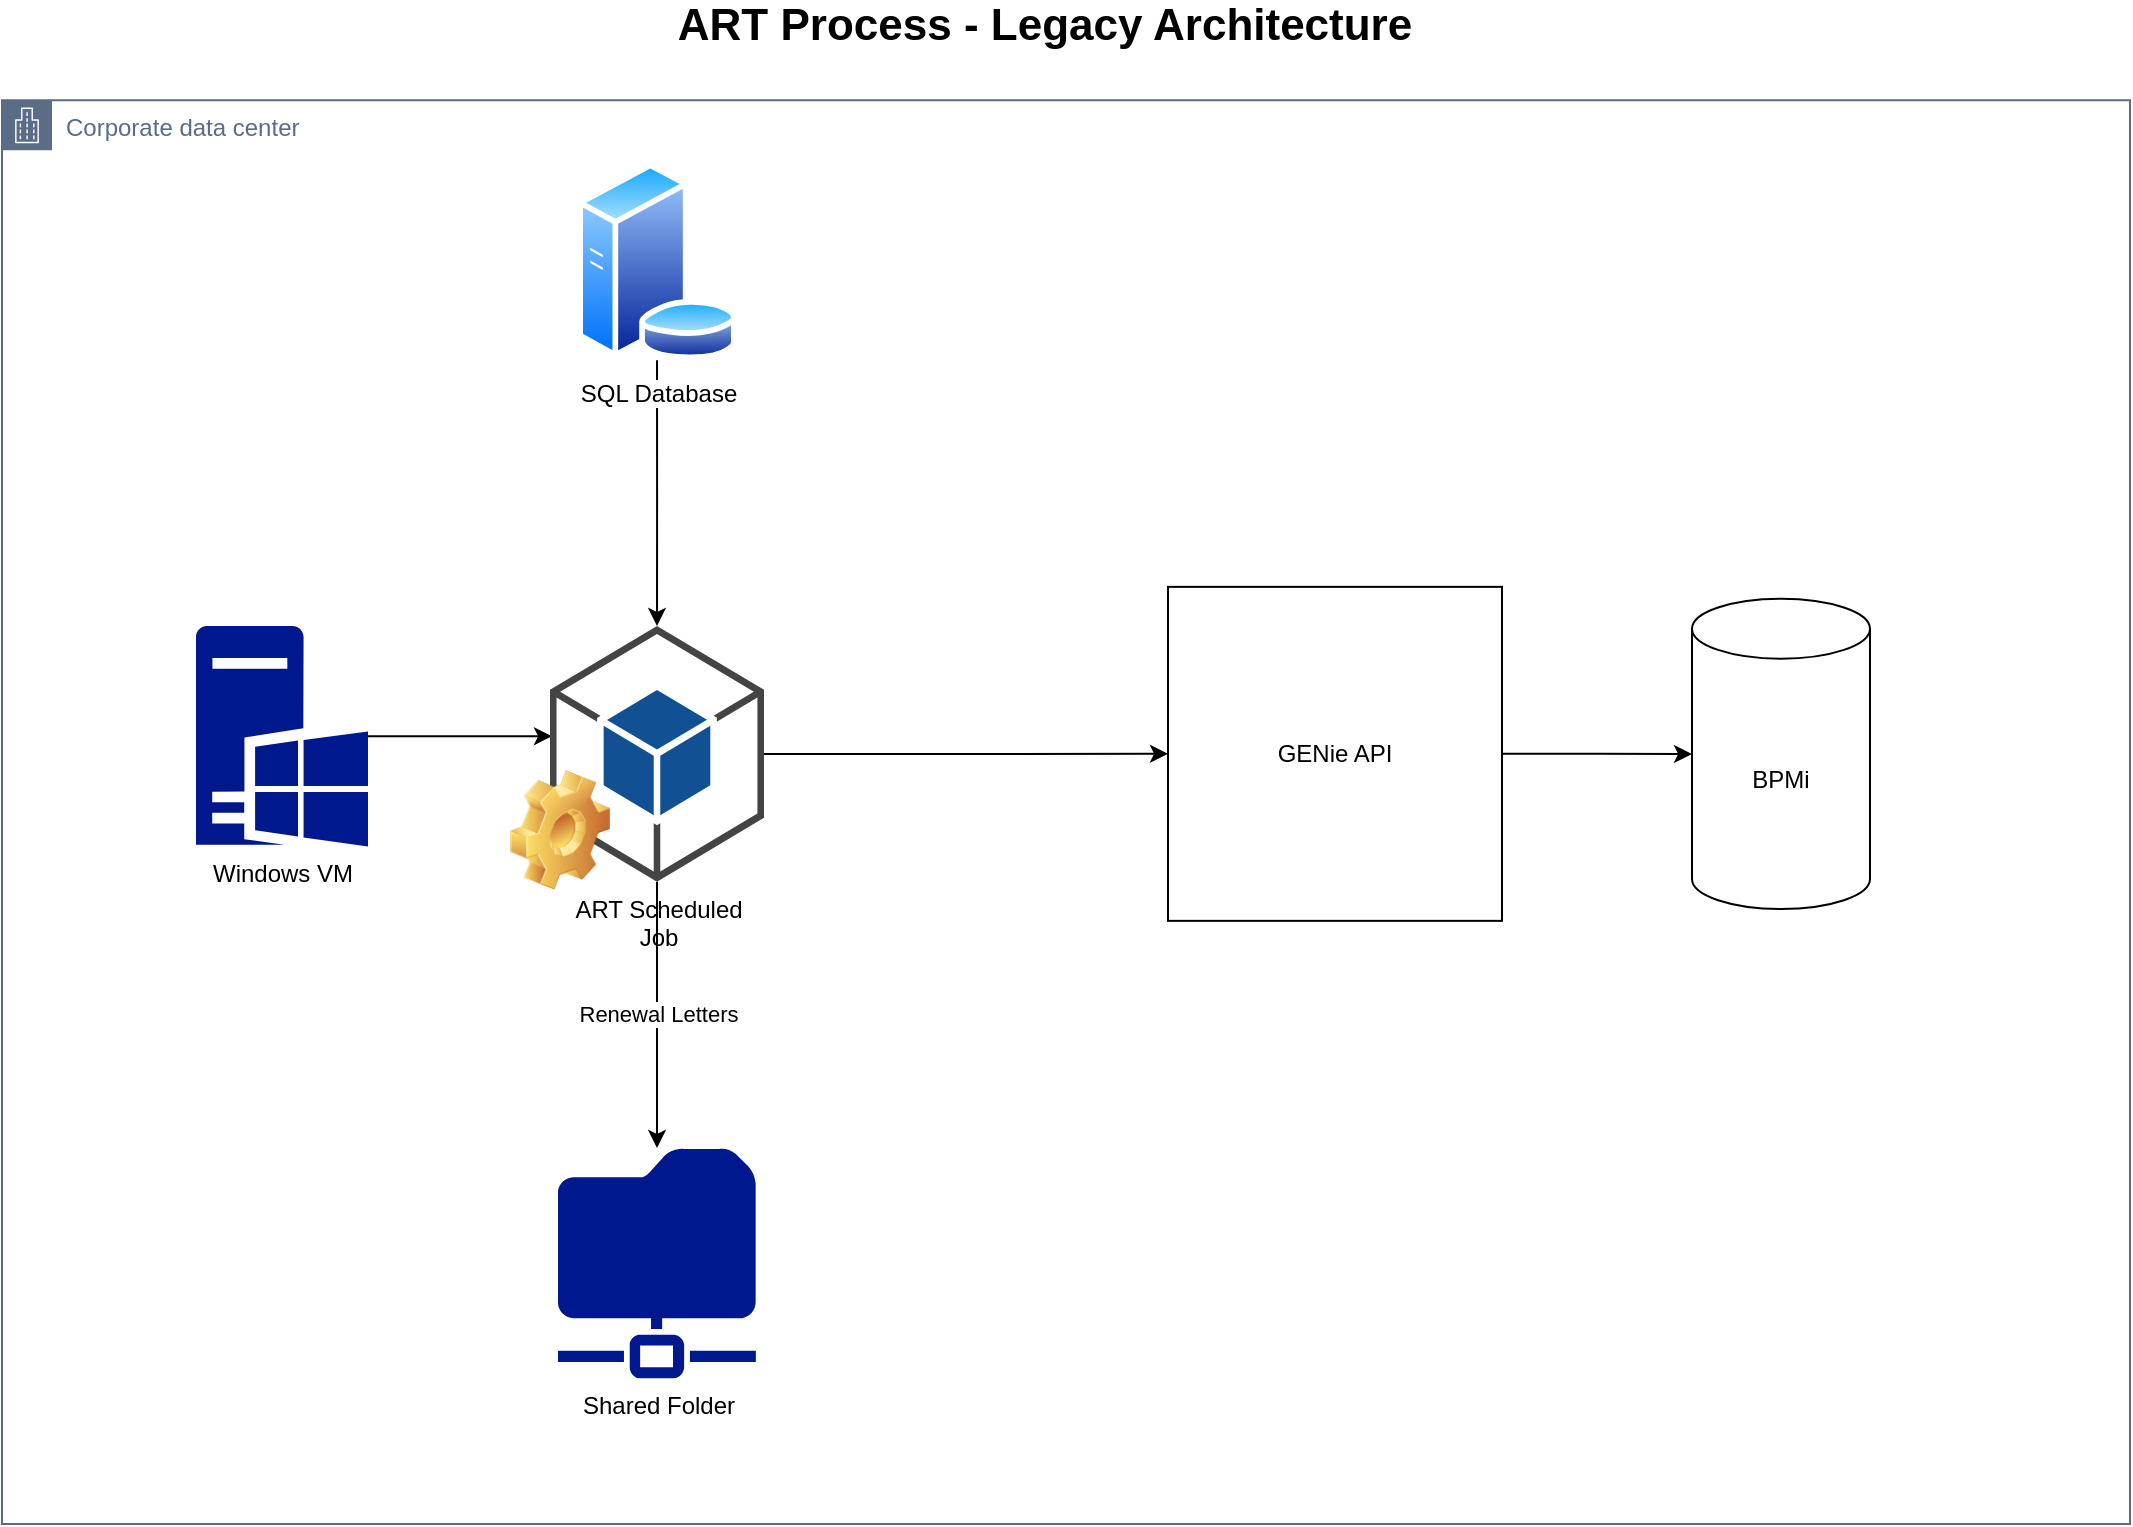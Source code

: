 <mxfile version="20.0.3" type="github">
  <diagram id="rcHD5uTQSCNYS3-sTs--" name="Page-1">
    <mxGraphModel dx="1038" dy="499" grid="0" gridSize="10" guides="1" tooltips="1" connect="1" arrows="1" fold="1" page="1" pageScale="1" pageWidth="1169" pageHeight="827" math="0" shadow="0">
      <root>
        <mxCell id="0" />
        <mxCell id="1" parent="0" />
        <mxCell id="2E6pCZSPjPpuu23mWzGu-21" value="" style="group" parent="1" vertex="1" connectable="0">
          <mxGeometry x="58" y="17" width="1064" height="760" as="geometry" />
        </mxCell>
        <mxCell id="2E6pCZSPjPpuu23mWzGu-7" value="" style="edgeStyle=orthogonalEdgeStyle;rounded=0;orthogonalLoop=1;jettySize=auto;html=1;" parent="2E6pCZSPjPpuu23mWzGu-21" source="2E6pCZSPjPpuu23mWzGu-4" edge="1">
          <mxGeometry relative="1" as="geometry">
            <mxPoint x="275" y="366.067" as="targetPoint" />
          </mxGeometry>
        </mxCell>
        <mxCell id="2E6pCZSPjPpuu23mWzGu-4" value="Windows VM" style="sketch=0;aspect=fixed;pointerEvents=1;shadow=0;dashed=0;html=1;strokeColor=none;labelPosition=center;verticalLabelPosition=bottom;verticalAlign=top;align=center;fillColor=#00188D;shape=mxgraph.mscae.enterprise.windows_server" parent="2E6pCZSPjPpuu23mWzGu-21" vertex="1">
          <mxGeometry x="97" y="311" width="86" height="110.26" as="geometry" />
        </mxCell>
        <mxCell id="SK8gz98vPubrYjhcEStJ-1" style="edgeStyle=orthogonalEdgeStyle;rounded=0;orthogonalLoop=1;jettySize=auto;html=1;" parent="2E6pCZSPjPpuu23mWzGu-21" source="2E6pCZSPjPpuu23mWzGu-8" target="2E6pCZSPjPpuu23mWzGu-9" edge="1">
          <mxGeometry relative="1" as="geometry" />
        </mxCell>
        <mxCell id="2E6pCZSPjPpuu23mWzGu-8" value="SQL Database" style="aspect=fixed;perimeter=ellipsePerimeter;html=1;align=center;shadow=0;dashed=0;spacingTop=3;image;image=img/lib/active_directory/database_server.svg;" parent="2E6pCZSPjPpuu23mWzGu-21" vertex="1">
          <mxGeometry x="286.85" y="79" width="81.31" height="99.16" as="geometry" />
        </mxCell>
        <mxCell id="2E6pCZSPjPpuu23mWzGu-9" value="ART Scheduled &lt;br&gt;Job" style="outlineConnect=0;dashed=0;verticalLabelPosition=bottom;verticalAlign=top;align=center;html=1;shape=mxgraph.aws3.android;fillColor=#115193;gradientColor=none;" parent="2E6pCZSPjPpuu23mWzGu-21" vertex="1">
          <mxGeometry x="274" y="311" width="107" height="127.87" as="geometry" />
        </mxCell>
        <mxCell id="2E6pCZSPjPpuu23mWzGu-11" value="Shared Folder" style="sketch=0;aspect=fixed;pointerEvents=1;shadow=0;dashed=0;html=1;strokeColor=none;labelPosition=center;verticalLabelPosition=bottom;verticalAlign=top;align=center;fillColor=#00188D;shape=mxgraph.mscae.enterprise.shared_folder" parent="2E6pCZSPjPpuu23mWzGu-21" vertex="1">
          <mxGeometry x="278" y="572" width="99" height="115.12" as="geometry" />
        </mxCell>
        <mxCell id="2E6pCZSPjPpuu23mWzGu-12" value="Renewal Letters" style="edgeStyle=orthogonalEdgeStyle;rounded=0;orthogonalLoop=1;jettySize=auto;html=1;" parent="2E6pCZSPjPpuu23mWzGu-21" source="2E6pCZSPjPpuu23mWzGu-9" target="2E6pCZSPjPpuu23mWzGu-11" edge="1">
          <mxGeometry relative="1" as="geometry" />
        </mxCell>
        <mxCell id="2E6pCZSPjPpuu23mWzGu-13" value="" style="shape=image;html=1;verticalLabelPosition=bottom;verticalAlign=top;imageAspect=0;image=img/clipart/Gear_128x128.png" parent="2E6pCZSPjPpuu23mWzGu-21" vertex="1">
          <mxGeometry x="254" y="383" width="50" height="60" as="geometry" />
        </mxCell>
        <mxCell id="SK8gz98vPubrYjhcEStJ-4" style="edgeStyle=orthogonalEdgeStyle;rounded=0;orthogonalLoop=1;jettySize=auto;html=1;" parent="2E6pCZSPjPpuu23mWzGu-21" source="2E6pCZSPjPpuu23mWzGu-17" target="SK8gz98vPubrYjhcEStJ-2" edge="1">
          <mxGeometry relative="1" as="geometry" />
        </mxCell>
        <mxCell id="2E6pCZSPjPpuu23mWzGu-17" value="GENie API" style="whiteSpace=wrap;html=1;aspect=fixed;" parent="2E6pCZSPjPpuu23mWzGu-21" vertex="1">
          <mxGeometry x="583" y="291.43" width="167" height="167" as="geometry" />
        </mxCell>
        <mxCell id="2E6pCZSPjPpuu23mWzGu-18" style="edgeStyle=orthogonalEdgeStyle;rounded=0;orthogonalLoop=1;jettySize=auto;html=1;" parent="2E6pCZSPjPpuu23mWzGu-21" source="2E6pCZSPjPpuu23mWzGu-9" target="2E6pCZSPjPpuu23mWzGu-17" edge="1">
          <mxGeometry relative="1" as="geometry" />
        </mxCell>
        <mxCell id="2E6pCZSPjPpuu23mWzGu-19" value="&lt;font size=&quot;1&quot; style=&quot;&quot;&gt;&lt;b style=&quot;font-size: 22px;&quot;&gt;ART Process - Legacy Architecture&lt;/b&gt;&lt;/font&gt;" style="text;html=1;align=center;verticalAlign=middle;resizable=0;points=[];autosize=1;strokeColor=none;fillColor=none;" parent="2E6pCZSPjPpuu23mWzGu-21" vertex="1">
          <mxGeometry x="332" width="377" height="22" as="geometry" />
        </mxCell>
        <mxCell id="2E6pCZSPjPpuu23mWzGu-20" value="Corporate data center" style="points=[[0,0],[0.25,0],[0.5,0],[0.75,0],[1,0],[1,0.25],[1,0.5],[1,0.75],[1,1],[0.75,1],[0.5,1],[0.25,1],[0,1],[0,0.75],[0,0.5],[0,0.25]];outlineConnect=0;gradientColor=none;html=1;whiteSpace=wrap;fontSize=12;fontStyle=0;container=1;pointerEvents=0;collapsible=0;recursiveResize=0;shape=mxgraph.aws4.group;grIcon=mxgraph.aws4.group_corporate_data_center;strokeColor=#5A6C86;fillColor=none;verticalAlign=top;align=left;spacingLeft=30;fontColor=#5A6C86;dashed=0;" parent="2E6pCZSPjPpuu23mWzGu-21" vertex="1">
          <mxGeometry y="48.16" width="1064" height="711.84" as="geometry" />
        </mxCell>
        <mxCell id="SK8gz98vPubrYjhcEStJ-2" value="BPMi" style="shape=cylinder3;whiteSpace=wrap;html=1;boundedLbl=1;backgroundOutline=1;size=15;" parent="2E6pCZSPjPpuu23mWzGu-21" vertex="1">
          <mxGeometry x="845" y="297.35" width="89" height="155.16" as="geometry" />
        </mxCell>
      </root>
    </mxGraphModel>
  </diagram>
</mxfile>
